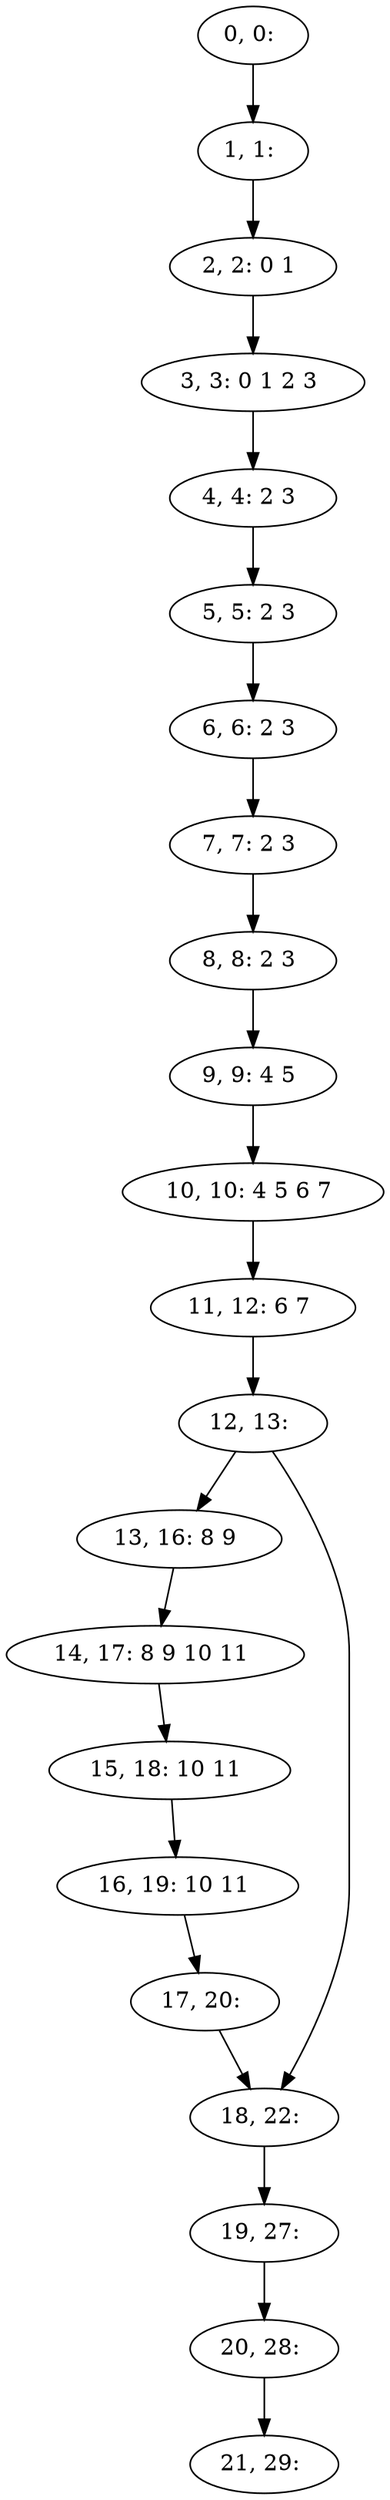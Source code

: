 digraph G {
0[label="0, 0: "];
1[label="1, 1: "];
2[label="2, 2: 0 1 "];
3[label="3, 3: 0 1 2 3 "];
4[label="4, 4: 2 3 "];
5[label="5, 5: 2 3 "];
6[label="6, 6: 2 3 "];
7[label="7, 7: 2 3 "];
8[label="8, 8: 2 3 "];
9[label="9, 9: 4 5 "];
10[label="10, 10: 4 5 6 7 "];
11[label="11, 12: 6 7 "];
12[label="12, 13: "];
13[label="13, 16: 8 9 "];
14[label="14, 17: 8 9 10 11 "];
15[label="15, 18: 10 11 "];
16[label="16, 19: 10 11 "];
17[label="17, 20: "];
18[label="18, 22: "];
19[label="19, 27: "];
20[label="20, 28: "];
21[label="21, 29: "];
0->1 ;
1->2 ;
2->3 ;
3->4 ;
4->5 ;
5->6 ;
6->7 ;
7->8 ;
8->9 ;
9->10 ;
10->11 ;
11->12 ;
12->13 ;
12->18 ;
13->14 ;
14->15 ;
15->16 ;
16->17 ;
17->18 ;
18->19 ;
19->20 ;
20->21 ;
}
